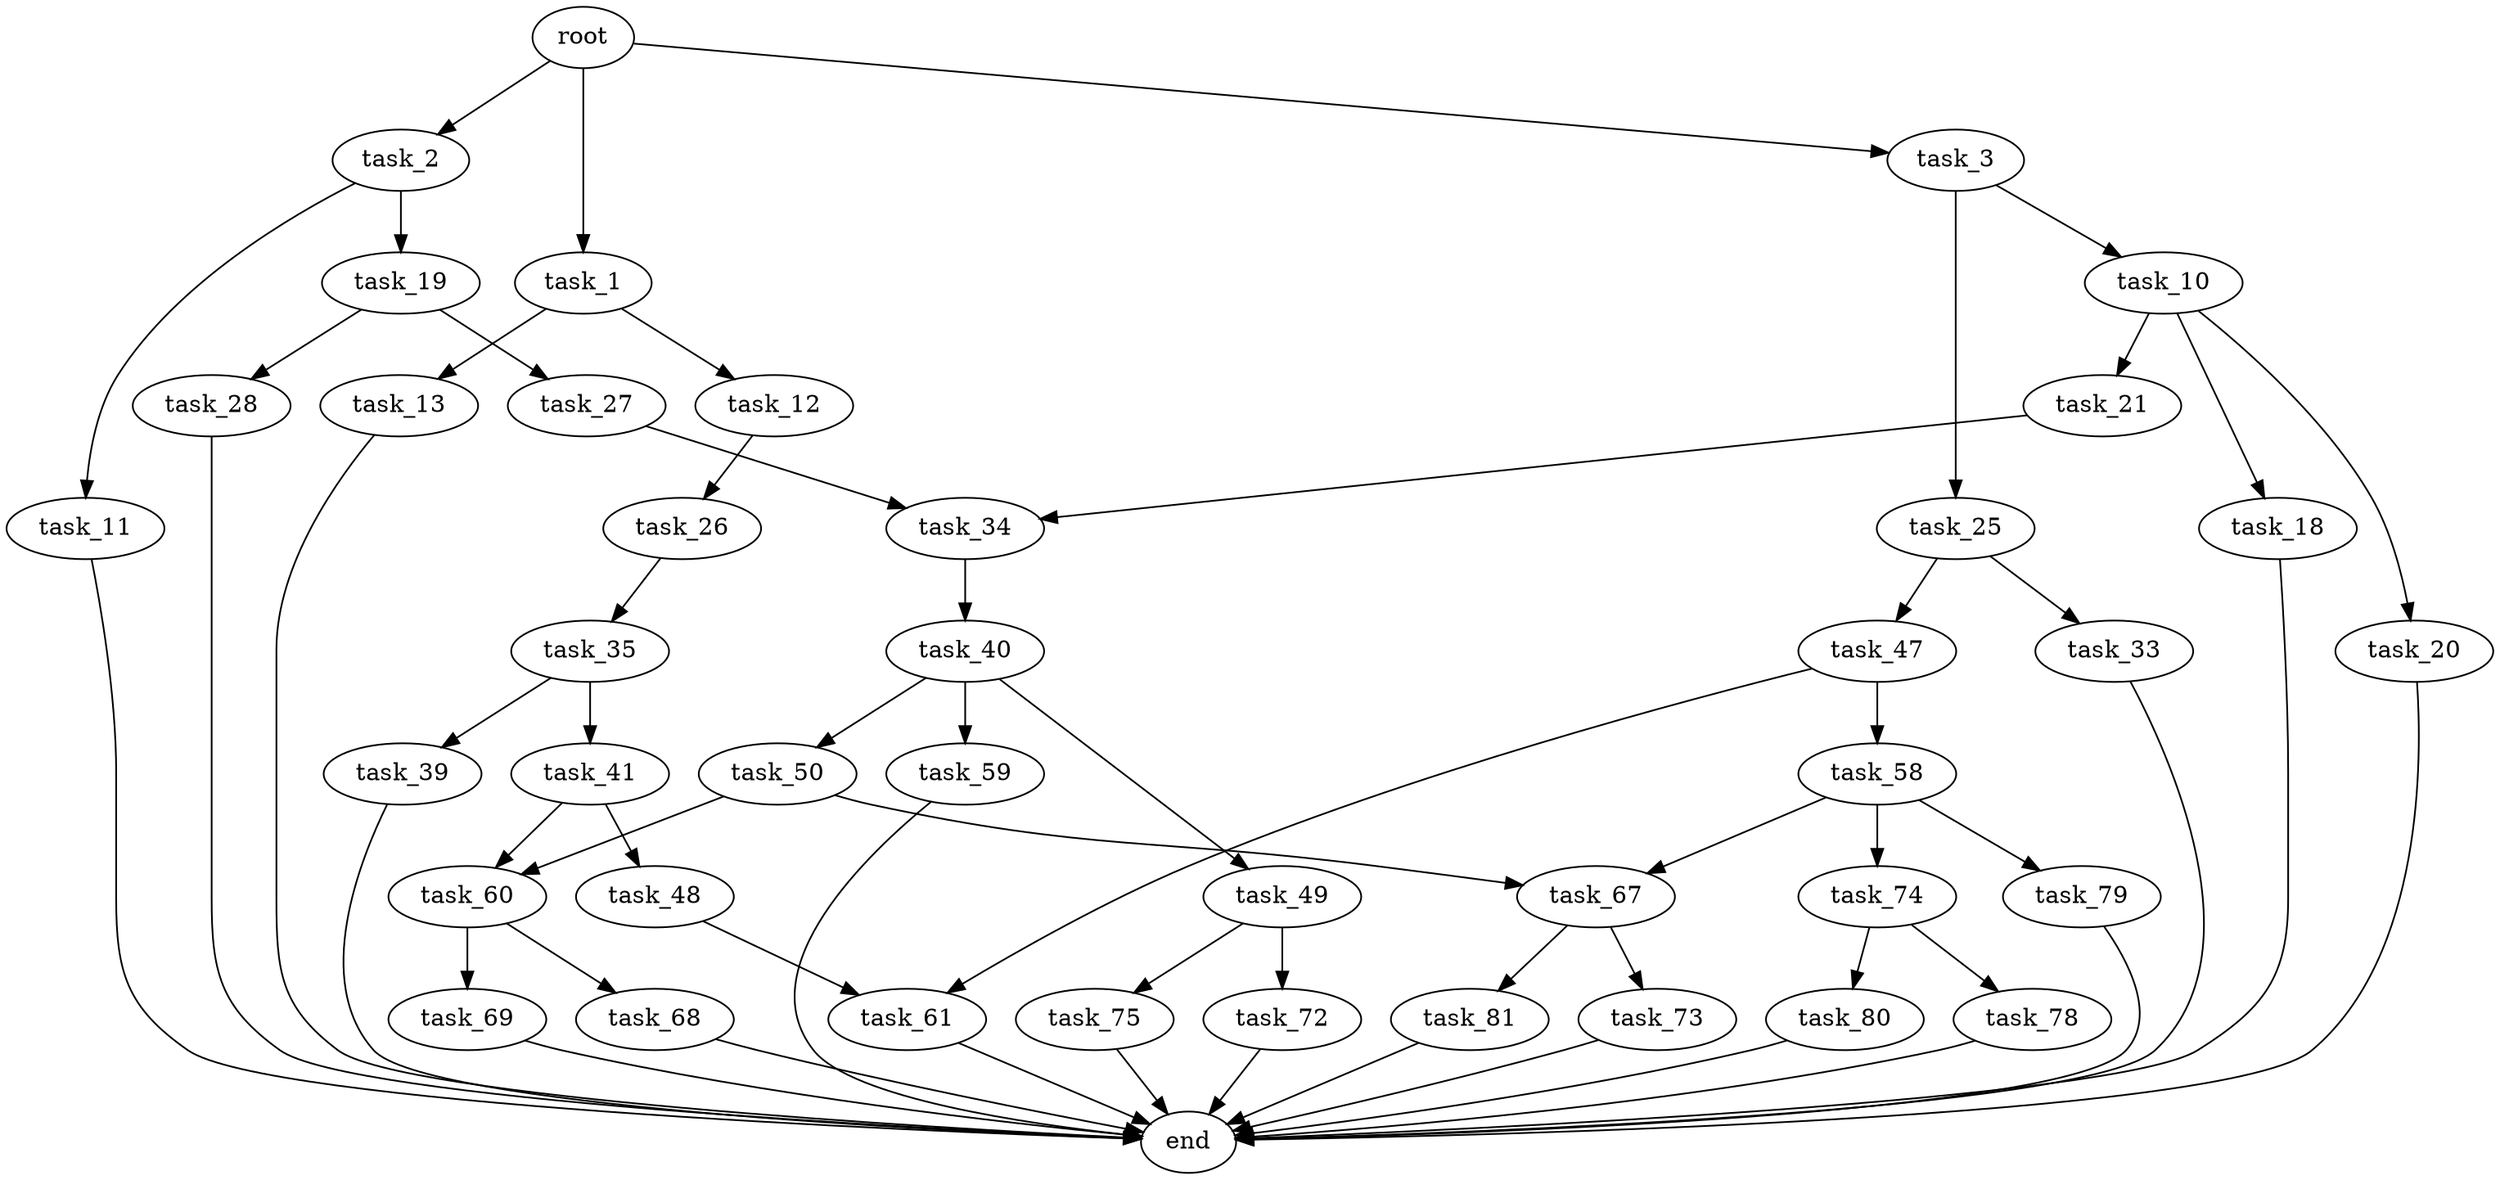 digraph G {
  root [size="0.000000"];
  task_1 [size="450265490781.000000"];
  task_2 [size="6805262744.000000"];
  task_3 [size="549755813888.000000"];
  task_10 [size="14727593554.000000"];
  task_11 [size="134280166147.000000"];
  task_12 [size="1073741824000.000000"];
  task_13 [size="821823530381.000000"];
  task_18 [size="104043537830.000000"];
  task_19 [size="20099216272.000000"];
  task_20 [size="8589934592.000000"];
  task_21 [size="36780312767.000000"];
  task_25 [size="368293445632.000000"];
  task_26 [size="632130890809.000000"];
  task_27 [size="202903157381.000000"];
  task_28 [size="28991029248.000000"];
  task_33 [size="31437188531.000000"];
  task_34 [size="11246821653.000000"];
  task_35 [size="318656924.000000"];
  task_39 [size="12744806142.000000"];
  task_40 [size="30922498375.000000"];
  task_41 [size="29256712170.000000"];
  task_47 [size="34293137819.000000"];
  task_48 [size="10603459459.000000"];
  task_49 [size="201234180748.000000"];
  task_50 [size="368293445632.000000"];
  task_58 [size="782757789696.000000"];
  task_59 [size="782757789696.000000"];
  task_60 [size="782757789696.000000"];
  task_61 [size="44083109419.000000"];
  task_67 [size="377588987639.000000"];
  task_68 [size="403267886107.000000"];
  task_69 [size="231928233984.000000"];
  task_72 [size="170869715451.000000"];
  task_73 [size="9647888114.000000"];
  task_74 [size="19702016776.000000"];
  task_75 [size="327327375.000000"];
  task_78 [size="12978970048.000000"];
  task_79 [size="5802935728.000000"];
  task_80 [size="106367343853.000000"];
  task_81 [size="12439132210.000000"];
  end [size="0.000000"];

  root -> task_1 [size="1.000000"];
  root -> task_2 [size="1.000000"];
  root -> task_3 [size="1.000000"];
  task_1 -> task_12 [size="679477248.000000"];
  task_1 -> task_13 [size="679477248.000000"];
  task_2 -> task_11 [size="209715200.000000"];
  task_2 -> task_19 [size="209715200.000000"];
  task_3 -> task_10 [size="536870912.000000"];
  task_3 -> task_25 [size="536870912.000000"];
  task_10 -> task_18 [size="838860800.000000"];
  task_10 -> task_20 [size="838860800.000000"];
  task_10 -> task_21 [size="838860800.000000"];
  task_11 -> end [size="1.000000"];
  task_12 -> task_26 [size="838860800.000000"];
  task_13 -> end [size="1.000000"];
  task_18 -> end [size="1.000000"];
  task_19 -> task_27 [size="536870912.000000"];
  task_19 -> task_28 [size="536870912.000000"];
  task_20 -> end [size="1.000000"];
  task_21 -> task_34 [size="679477248.000000"];
  task_25 -> task_33 [size="411041792.000000"];
  task_25 -> task_47 [size="411041792.000000"];
  task_26 -> task_35 [size="411041792.000000"];
  task_27 -> task_34 [size="134217728.000000"];
  task_28 -> end [size="1.000000"];
  task_33 -> end [size="1.000000"];
  task_34 -> task_40 [size="679477248.000000"];
  task_35 -> task_39 [size="33554432.000000"];
  task_35 -> task_41 [size="33554432.000000"];
  task_39 -> end [size="1.000000"];
  task_40 -> task_49 [size="536870912.000000"];
  task_40 -> task_50 [size="536870912.000000"];
  task_40 -> task_59 [size="536870912.000000"];
  task_41 -> task_48 [size="536870912.000000"];
  task_41 -> task_60 [size="536870912.000000"];
  task_47 -> task_58 [size="75497472.000000"];
  task_47 -> task_61 [size="75497472.000000"];
  task_48 -> task_61 [size="301989888.000000"];
  task_49 -> task_72 [size="209715200.000000"];
  task_49 -> task_75 [size="209715200.000000"];
  task_50 -> task_60 [size="411041792.000000"];
  task_50 -> task_67 [size="411041792.000000"];
  task_58 -> task_67 [size="679477248.000000"];
  task_58 -> task_74 [size="679477248.000000"];
  task_58 -> task_79 [size="679477248.000000"];
  task_59 -> end [size="1.000000"];
  task_60 -> task_68 [size="679477248.000000"];
  task_60 -> task_69 [size="679477248.000000"];
  task_61 -> end [size="1.000000"];
  task_67 -> task_73 [size="301989888.000000"];
  task_67 -> task_81 [size="301989888.000000"];
  task_68 -> end [size="1.000000"];
  task_69 -> end [size="1.000000"];
  task_72 -> end [size="1.000000"];
  task_73 -> end [size="1.000000"];
  task_74 -> task_78 [size="536870912.000000"];
  task_74 -> task_80 [size="536870912.000000"];
  task_75 -> end [size="1.000000"];
  task_78 -> end [size="1.000000"];
  task_79 -> end [size="1.000000"];
  task_80 -> end [size="1.000000"];
  task_81 -> end [size="1.000000"];
}
